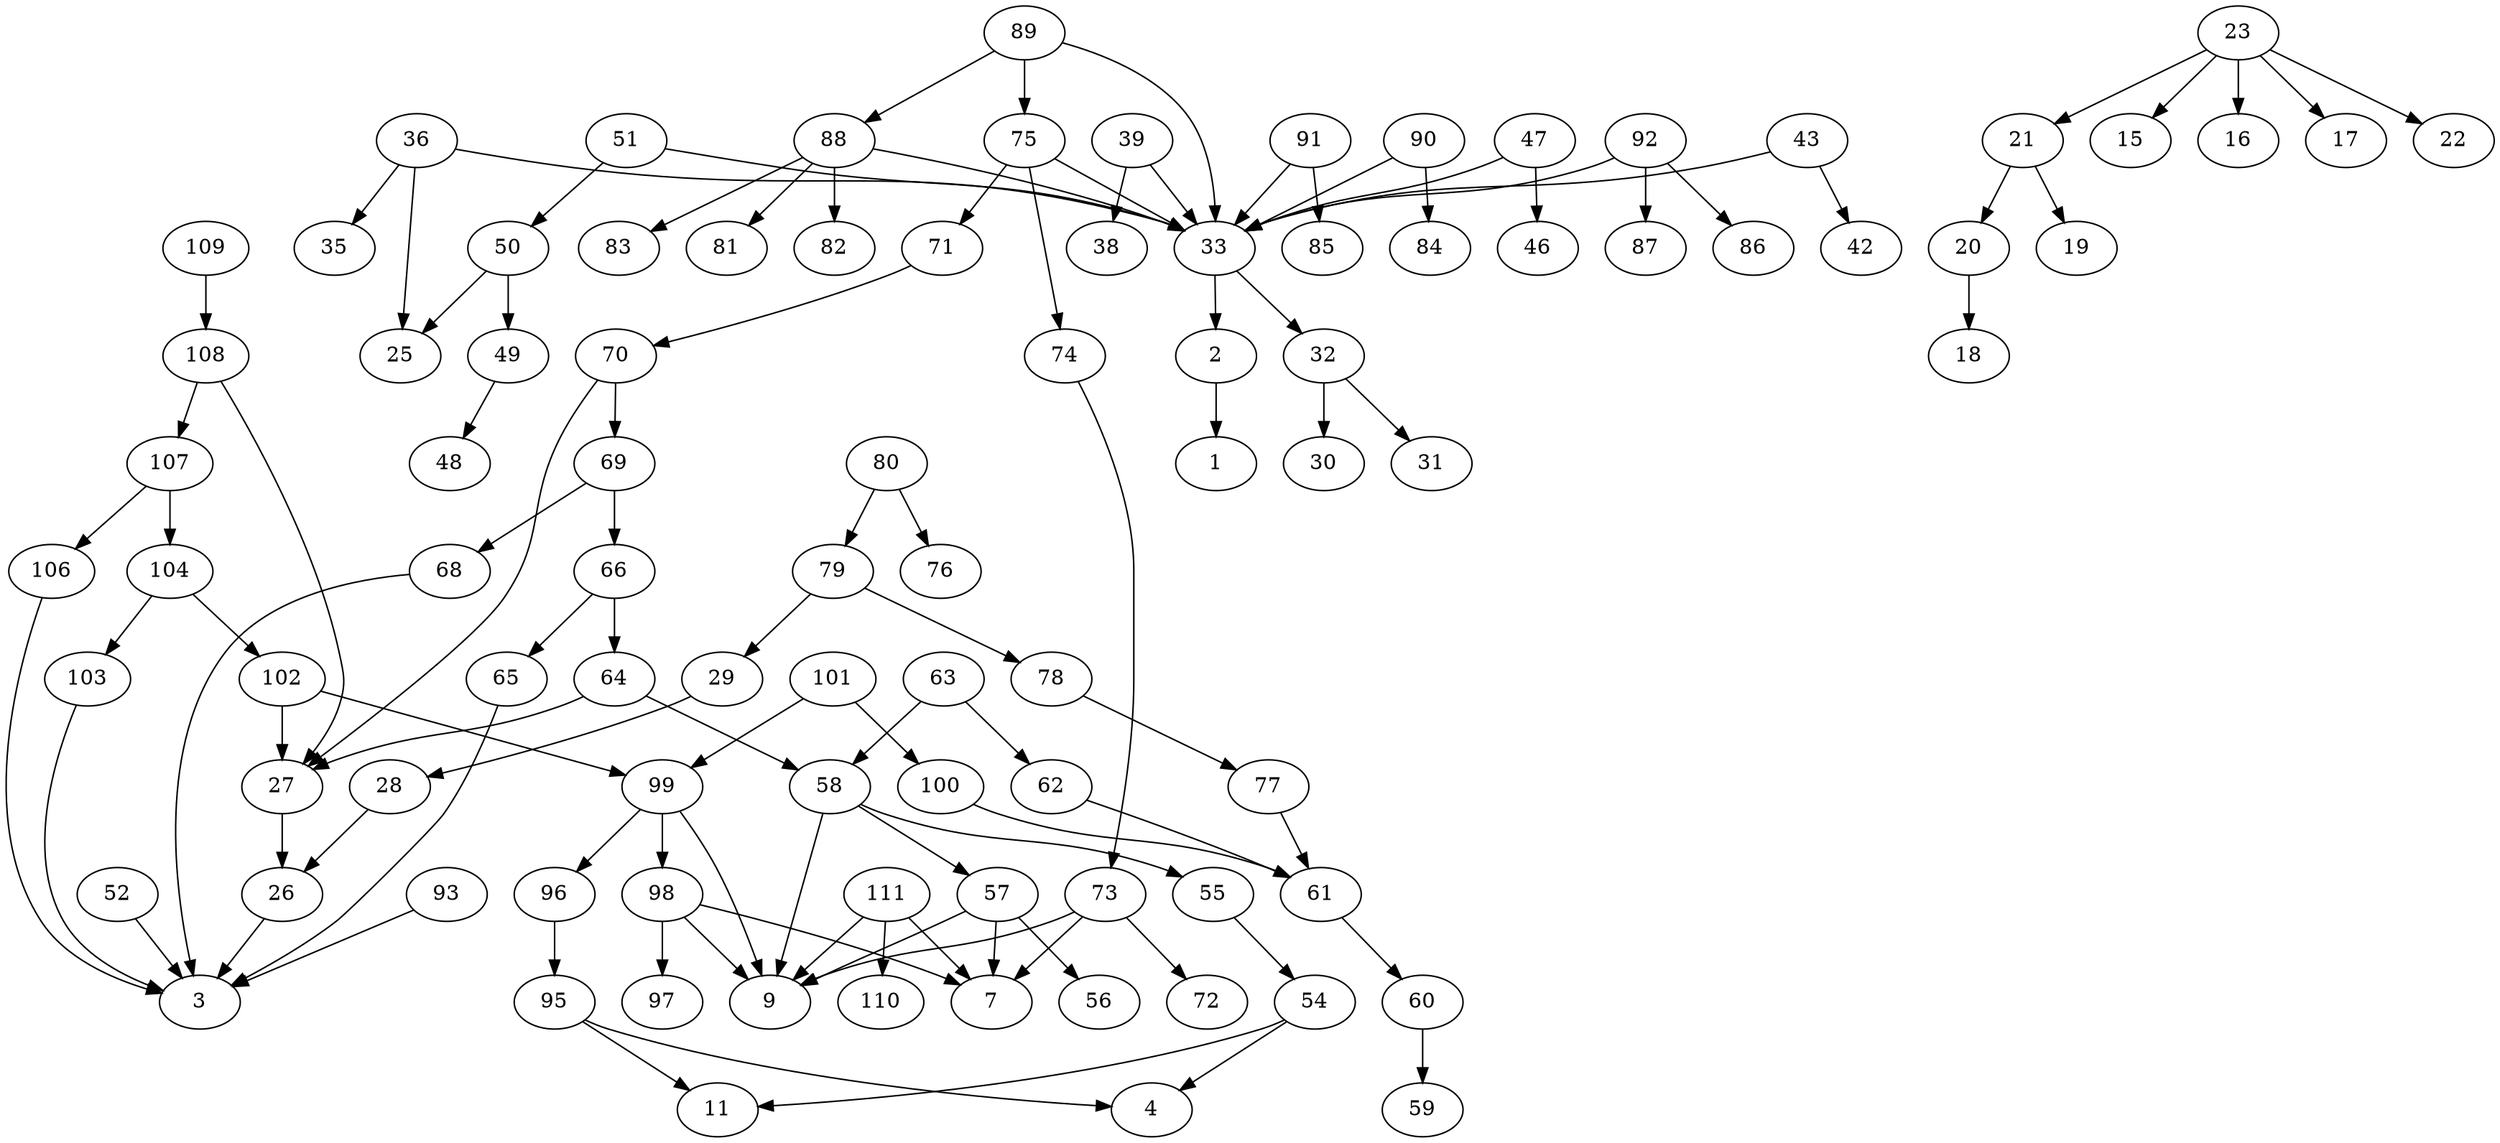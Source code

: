 digraph classic0{
26->3
27->26
20->18
21->19
21->20
23->15
23->16
23->17
23->21
23->22
28->26
29->28
58->55
58->57
58->9
55->54
54->4
54->11
57->56
57->9
57->7
51->33
51->50
50->25
50->49
52->3
88->33
88->81
88->82
88->83
89->33
89->75
89->88
111->110
111->9
111->7
80->79
80->76
108->27
108->107
109->108
102->27
102->99
103->3
100->61
101->99
101->100
106->3
107->104
107->106
104->103
104->102
39->33
39->38
33->32
33->2
32->30
32->31
36->33
36->25
36->35
60->59
61->60
62->61
63->58
63->62
64->27
64->58
65->3
66->65
66->64
68->3
69->66
69->68
2->1
99->96
99->98
99->9
98->97
98->9
98->7
91->33
91->85
90->33
90->84
93->3
92->33
92->86
92->87
95->4
95->11
96->95
49->48
47->33
47->46
43->33
43->42
77->61
75->33
75->74
75->71
74->73
73->72
73->9
73->7
71->70
70->27
70->69
79->29
79->78
78->77
}
